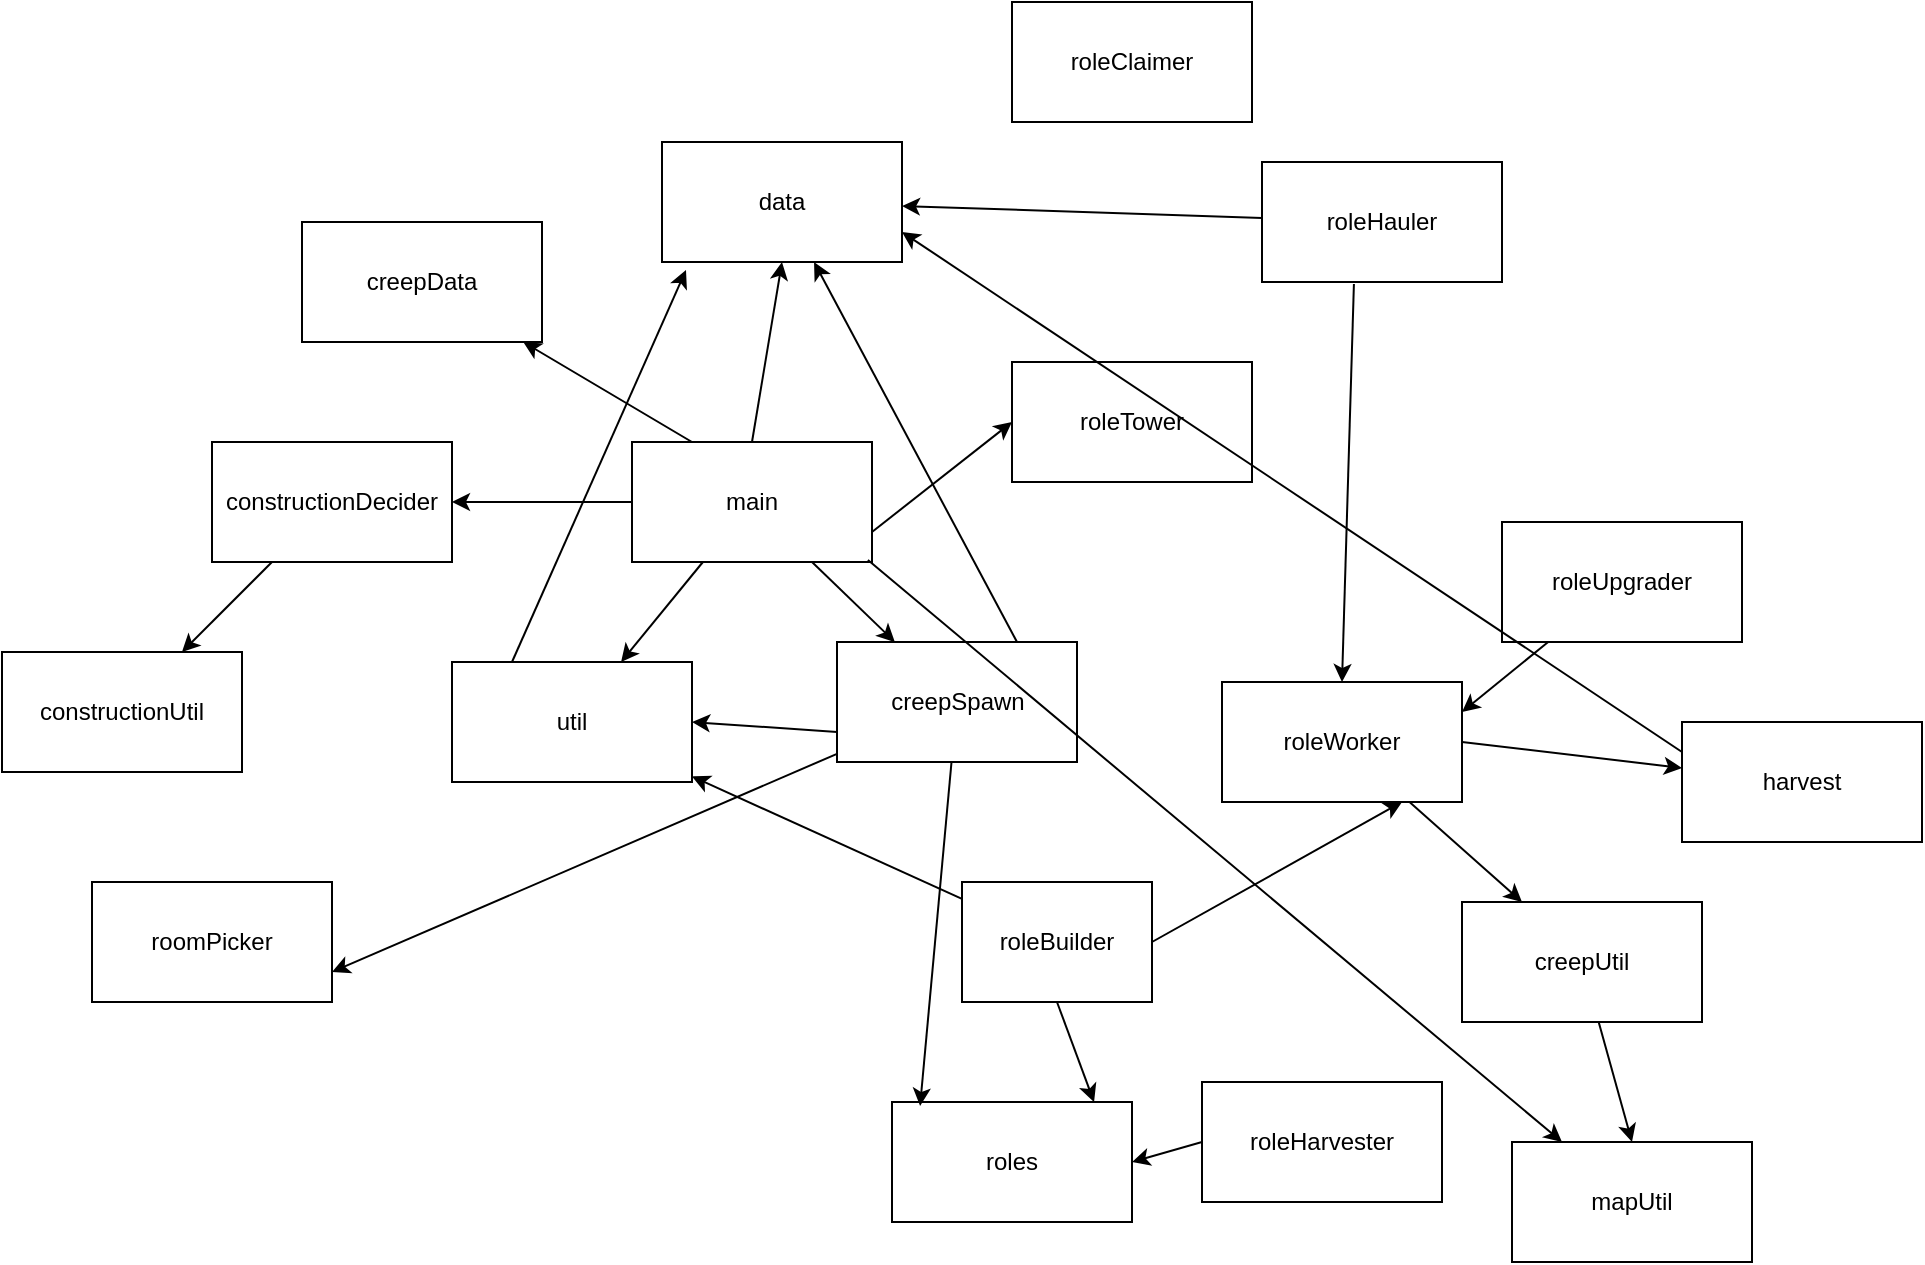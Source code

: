 <mxfile version="10.5.9" type="device"><diagram name="Page-1" id="9f46799a-70d6-7492-0946-bef42562c5a5"><mxGraphModel dx="692" dy="763" grid="1" gridSize="10" guides="1" tooltips="1" connect="1" arrows="1" fold="1" page="1" pageScale="1" pageWidth="1100" pageHeight="850" background="#ffffff" math="0" shadow="0"><root><mxCell id="0"/><mxCell id="1" parent="0"/><mxCell id="7zN23LGEX9oT9wJiIPXr-1" value="&lt;div&gt;main&lt;/div&gt;" style="rounded=0;whiteSpace=wrap;html=1;" vertex="1" parent="1"><mxGeometry x="405" y="320" width="120" height="60" as="geometry"/></mxCell><mxCell id="7zN23LGEX9oT9wJiIPXr-4" value="util" style="rounded=0;whiteSpace=wrap;html=1;" vertex="1" parent="1"><mxGeometry x="315" y="430" width="120" height="60" as="geometry"/></mxCell><mxCell id="7zN23LGEX9oT9wJiIPXr-5" value="&lt;div&gt;creepSpawn&lt;/div&gt;" style="rounded=0;whiteSpace=wrap;html=1;" vertex="1" parent="1"><mxGeometry x="507.5" y="420" width="120" height="60" as="geometry"/></mxCell><mxCell id="7zN23LGEX9oT9wJiIPXr-7" value="&lt;div&gt;data&lt;/div&gt;" style="rounded=0;whiteSpace=wrap;html=1;" vertex="1" parent="1"><mxGeometry x="420" y="170" width="120" height="60" as="geometry"/></mxCell><mxCell id="7zN23LGEX9oT9wJiIPXr-9" value="roleTower" style="rounded=0;whiteSpace=wrap;html=1;" vertex="1" parent="1"><mxGeometry x="595" y="280" width="120" height="60" as="geometry"/></mxCell><mxCell id="7zN23LGEX9oT9wJiIPXr-11" value="constructionDecider" style="rounded=0;whiteSpace=wrap;html=1;" vertex="1" parent="1"><mxGeometry x="195" y="320" width="120" height="60" as="geometry"/></mxCell><mxCell id="7zN23LGEX9oT9wJiIPXr-13" value="&lt;div&gt;mapUtil&lt;/div&gt;" style="rounded=0;whiteSpace=wrap;html=1;" vertex="1" parent="1"><mxGeometry x="845" y="670" width="120" height="60" as="geometry"/></mxCell><mxCell id="7zN23LGEX9oT9wJiIPXr-15" value="constructionUtil" style="rounded=0;whiteSpace=wrap;html=1;" vertex="1" parent="1"><mxGeometry x="90" y="425" width="120" height="60" as="geometry"/></mxCell><mxCell id="7zN23LGEX9oT9wJiIPXr-17" value="roleBuilder" style="rounded=0;whiteSpace=wrap;html=1;" vertex="1" parent="1"><mxGeometry x="570" y="540" width="95" height="60" as="geometry"/></mxCell><mxCell id="7zN23LGEX9oT9wJiIPXr-19" value="roleClaimer" style="rounded=0;whiteSpace=wrap;html=1;" vertex="1" parent="1"><mxGeometry x="595" y="100" width="120" height="60" as="geometry"/></mxCell><mxCell id="7zN23LGEX9oT9wJiIPXr-20" value="roles" style="rounded=0;whiteSpace=wrap;html=1;" vertex="1" parent="1"><mxGeometry x="535" y="650" width="120" height="60" as="geometry"/></mxCell><mxCell id="7zN23LGEX9oT9wJiIPXr-24" value="&lt;div&gt;roleWorker&lt;/div&gt;" style="rounded=0;whiteSpace=wrap;html=1;" vertex="1" parent="1"><mxGeometry x="700" y="440" width="120" height="60" as="geometry"/></mxCell><mxCell id="7zN23LGEX9oT9wJiIPXr-27" value="" style="endArrow=classic;html=1;" edge="1" parent="1" source="7zN23LGEX9oT9wJiIPXr-17" target="7zN23LGEX9oT9wJiIPXr-4"><mxGeometry width="50" height="50" relative="1" as="geometry"><mxPoint x="190" y="700" as="sourcePoint"/><mxPoint x="790" y="350" as="targetPoint"/></mxGeometry></mxCell><mxCell id="7zN23LGEX9oT9wJiIPXr-28" value="" style="endArrow=classic;html=1;" edge="1" parent="1" source="7zN23LGEX9oT9wJiIPXr-1" target="7zN23LGEX9oT9wJiIPXr-4"><mxGeometry width="50" height="50" relative="1" as="geometry"><mxPoint x="380" y="425" as="sourcePoint"/><mxPoint x="430" y="375" as="targetPoint"/></mxGeometry></mxCell><mxCell id="7zN23LGEX9oT9wJiIPXr-30" value="" style="endArrow=classic;html=1;exitX=0.75;exitY=1;exitDx=0;exitDy=0;" edge="1" parent="1" source="7zN23LGEX9oT9wJiIPXr-1" target="7zN23LGEX9oT9wJiIPXr-5"><mxGeometry width="50" height="50" relative="1" as="geometry"><mxPoint x="300" y="780" as="sourcePoint"/><mxPoint x="350" y="730" as="targetPoint"/></mxGeometry></mxCell><mxCell id="7zN23LGEX9oT9wJiIPXr-31" value="" style="endArrow=classic;html=1;entryX=0.5;entryY=1;entryDx=0;entryDy=0;exitX=0.5;exitY=0;exitDx=0;exitDy=0;" edge="1" parent="1" source="7zN23LGEX9oT9wJiIPXr-1" target="7zN23LGEX9oT9wJiIPXr-7"><mxGeometry width="50" height="50" relative="1" as="geometry"><mxPoint x="300" y="780" as="sourcePoint"/><mxPoint x="350" y="730" as="targetPoint"/></mxGeometry></mxCell><mxCell id="7zN23LGEX9oT9wJiIPXr-32" value="" style="endArrow=classic;html=1;entryX=0;entryY=0.5;entryDx=0;entryDy=0;exitX=1;exitY=0.75;exitDx=0;exitDy=0;" edge="1" parent="1" source="7zN23LGEX9oT9wJiIPXr-1" target="7zN23LGEX9oT9wJiIPXr-9"><mxGeometry width="50" height="50" relative="1" as="geometry"><mxPoint x="190" y="780" as="sourcePoint"/><mxPoint x="240" y="730" as="targetPoint"/></mxGeometry></mxCell><mxCell id="7zN23LGEX9oT9wJiIPXr-33" value="" style="endArrow=classic;html=1;entryX=1;entryY=0.5;entryDx=0;entryDy=0;exitX=0;exitY=0.5;exitDx=0;exitDy=0;" edge="1" parent="1" source="7zN23LGEX9oT9wJiIPXr-1" target="7zN23LGEX9oT9wJiIPXr-11"><mxGeometry width="50" height="50" relative="1" as="geometry"><mxPoint x="190" y="780" as="sourcePoint"/><mxPoint x="240" y="730" as="targetPoint"/></mxGeometry></mxCell><mxCell id="7zN23LGEX9oT9wJiIPXr-35" value="" style="endArrow=classic;html=1;exitX=0.983;exitY=0.983;exitDx=0;exitDy=0;exitPerimeter=0;" edge="1" parent="1" source="7zN23LGEX9oT9wJiIPXr-1"><mxGeometry width="50" height="50" relative="1" as="geometry"><mxPoint x="190" y="780" as="sourcePoint"/><mxPoint x="870" y="670" as="targetPoint"/></mxGeometry></mxCell><mxCell id="7zN23LGEX9oT9wJiIPXr-36" value="" style="endArrow=classic;html=1;entryX=0.75;entryY=0;entryDx=0;entryDy=0;" edge="1" parent="1" source="7zN23LGEX9oT9wJiIPXr-11" target="7zN23LGEX9oT9wJiIPXr-15"><mxGeometry width="50" height="50" relative="1" as="geometry"><mxPoint x="160" y="780" as="sourcePoint"/><mxPoint x="210" y="730" as="targetPoint"/></mxGeometry></mxCell><mxCell id="7zN23LGEX9oT9wJiIPXr-37" value="" style="endArrow=classic;html=1;entryX=0.842;entryY=0;entryDx=0;entryDy=0;entryPerimeter=0;exitX=0.5;exitY=1;exitDx=0;exitDy=0;" edge="1" parent="1" source="7zN23LGEX9oT9wJiIPXr-17" target="7zN23LGEX9oT9wJiIPXr-20"><mxGeometry width="50" height="50" relative="1" as="geometry"><mxPoint x="200" y="780" as="sourcePoint"/><mxPoint x="250" y="730" as="targetPoint"/></mxGeometry></mxCell><mxCell id="7zN23LGEX9oT9wJiIPXr-38" value="" style="endArrow=classic;html=1;entryX=0.75;entryY=1;entryDx=0;entryDy=0;exitX=1;exitY=0.5;exitDx=0;exitDy=0;" edge="1" parent="1" source="7zN23LGEX9oT9wJiIPXr-17" target="7zN23LGEX9oT9wJiIPXr-24"><mxGeometry width="50" height="50" relative="1" as="geometry"><mxPoint x="200" y="780" as="sourcePoint"/><mxPoint x="250" y="730" as="targetPoint"/></mxGeometry></mxCell><mxCell id="7zN23LGEX9oT9wJiIPXr-39" value="" style="endArrow=classic;html=1;entryX=1;entryY=0.5;entryDx=0;entryDy=0;exitX=0;exitY=0.5;exitDx=0;exitDy=0;" edge="1" parent="1" source="7zN23LGEX9oT9wJiIPXr-40" target="7zN23LGEX9oT9wJiIPXr-20"><mxGeometry width="50" height="50" relative="1" as="geometry"><mxPoint x="660" y="700" as="sourcePoint"/><mxPoint x="170" y="730" as="targetPoint"/></mxGeometry></mxCell><mxCell id="7zN23LGEX9oT9wJiIPXr-40" value="roleHarvester" style="rounded=0;whiteSpace=wrap;html=1;" vertex="1" parent="1"><mxGeometry x="690" y="640" width="120" height="60" as="geometry"/></mxCell><mxCell id="7zN23LGEX9oT9wJiIPXr-41" value="roleHauler" style="rounded=0;whiteSpace=wrap;html=1;" vertex="1" parent="1"><mxGeometry x="720" y="180" width="120" height="60" as="geometry"/></mxCell><mxCell id="7zN23LGEX9oT9wJiIPXr-42" value="" style="endArrow=classic;html=1;entryX=0.5;entryY=0;entryDx=0;entryDy=0;exitX=0.383;exitY=1.017;exitDx=0;exitDy=0;exitPerimeter=0;" edge="1" parent="1" source="7zN23LGEX9oT9wJiIPXr-41" target="7zN23LGEX9oT9wJiIPXr-24"><mxGeometry width="50" height="50" relative="1" as="geometry"><mxPoint x="360" y="770" as="sourcePoint"/><mxPoint x="410" y="720" as="targetPoint"/></mxGeometry></mxCell><mxCell id="7zN23LGEX9oT9wJiIPXr-43" value="" style="endArrow=classic;html=1;" edge="1" parent="1" source="7zN23LGEX9oT9wJiIPXr-41" target="7zN23LGEX9oT9wJiIPXr-7"><mxGeometry width="50" height="50" relative="1" as="geometry"><mxPoint x="620" y="250" as="sourcePoint"/><mxPoint x="670" y="200" as="targetPoint"/></mxGeometry></mxCell><mxCell id="7zN23LGEX9oT9wJiIPXr-44" value="roleUpgrader" style="rounded=0;whiteSpace=wrap;html=1;" vertex="1" parent="1"><mxGeometry x="840" y="360" width="120" height="60" as="geometry"/></mxCell><mxCell id="7zN23LGEX9oT9wJiIPXr-45" value="" style="endArrow=classic;html=1;entryX=1;entryY=0.25;entryDx=0;entryDy=0;" edge="1" parent="1" source="7zN23LGEX9oT9wJiIPXr-44" target="7zN23LGEX9oT9wJiIPXr-24"><mxGeometry width="50" height="50" relative="1" as="geometry"><mxPoint x="360" y="770" as="sourcePoint"/><mxPoint x="410" y="720" as="targetPoint"/></mxGeometry></mxCell><mxCell id="7zN23LGEX9oT9wJiIPXr-46" value="harvest" style="rounded=0;whiteSpace=wrap;html=1;" vertex="1" parent="1"><mxGeometry x="930" y="460" width="120" height="60" as="geometry"/></mxCell><mxCell id="7zN23LGEX9oT9wJiIPXr-47" value="" style="endArrow=classic;html=1;entryX=0;entryY=0.383;entryDx=0;entryDy=0;entryPerimeter=0;exitX=1;exitY=0.5;exitDx=0;exitDy=0;" edge="1" parent="1" source="7zN23LGEX9oT9wJiIPXr-24" target="7zN23LGEX9oT9wJiIPXr-46"><mxGeometry width="50" height="50" relative="1" as="geometry"><mxPoint x="550" y="770" as="sourcePoint"/><mxPoint x="600" y="720" as="targetPoint"/></mxGeometry></mxCell><mxCell id="7zN23LGEX9oT9wJiIPXr-48" value="creepUtil" style="rounded=0;whiteSpace=wrap;html=1;" vertex="1" parent="1"><mxGeometry x="820" y="550" width="120" height="60" as="geometry"/></mxCell><mxCell id="7zN23LGEX9oT9wJiIPXr-49" value="" style="endArrow=classic;html=1;entryX=0.25;entryY=0;entryDx=0;entryDy=0;" edge="1" parent="1" source="7zN23LGEX9oT9wJiIPXr-24" target="7zN23LGEX9oT9wJiIPXr-48"><mxGeometry width="50" height="50" relative="1" as="geometry"><mxPoint x="550" y="770" as="sourcePoint"/><mxPoint x="600" y="720" as="targetPoint"/></mxGeometry></mxCell><mxCell id="7zN23LGEX9oT9wJiIPXr-50" value="roomPicker" style="rounded=0;whiteSpace=wrap;html=1;" vertex="1" parent="1"><mxGeometry x="135" y="540" width="120" height="60" as="geometry"/></mxCell><mxCell id="7zN23LGEX9oT9wJiIPXr-52" value="" style="endArrow=classic;html=1;entryX=1;entryY=0.5;entryDx=0;entryDy=0;exitX=0;exitY=0.75;exitDx=0;exitDy=0;" edge="1" parent="1" source="7zN23LGEX9oT9wJiIPXr-5" target="7zN23LGEX9oT9wJiIPXr-4"><mxGeometry width="50" height="50" relative="1" as="geometry"><mxPoint x="220" y="780" as="sourcePoint"/><mxPoint x="270" y="730" as="targetPoint"/></mxGeometry></mxCell><mxCell id="7zN23LGEX9oT9wJiIPXr-53" value="" style="endArrow=classic;html=1;entryX=1;entryY=0.75;entryDx=0;entryDy=0;" edge="1" parent="1" source="7zN23LGEX9oT9wJiIPXr-5" target="7zN23LGEX9oT9wJiIPXr-50"><mxGeometry width="50" height="50" relative="1" as="geometry"><mxPoint x="220" y="780" as="sourcePoint"/><mxPoint x="270" y="730" as="targetPoint"/></mxGeometry></mxCell><mxCell id="7zN23LGEX9oT9wJiIPXr-54" value="" style="endArrow=classic;html=1;exitX=0.75;exitY=0;exitDx=0;exitDy=0;" edge="1" parent="1" source="7zN23LGEX9oT9wJiIPXr-5" target="7zN23LGEX9oT9wJiIPXr-7"><mxGeometry width="50" height="50" relative="1" as="geometry"><mxPoint x="150" y="780" as="sourcePoint"/><mxPoint x="200" y="730" as="targetPoint"/></mxGeometry></mxCell><mxCell id="7zN23LGEX9oT9wJiIPXr-55" value="" style="endArrow=classic;html=1;entryX=0.117;entryY=0.033;entryDx=0;entryDy=0;entryPerimeter=0;" edge="1" parent="1" source="7zN23LGEX9oT9wJiIPXr-5" target="7zN23LGEX9oT9wJiIPXr-20"><mxGeometry width="50" height="50" relative="1" as="geometry"><mxPoint x="180" y="780" as="sourcePoint"/><mxPoint x="230" y="730" as="targetPoint"/></mxGeometry></mxCell><mxCell id="7zN23LGEX9oT9wJiIPXr-56" value="" style="endArrow=classic;html=1;entryX=0.5;entryY=0;entryDx=0;entryDy=0;" edge="1" parent="1" source="7zN23LGEX9oT9wJiIPXr-48" target="7zN23LGEX9oT9wJiIPXr-13"><mxGeometry width="50" height="50" relative="1" as="geometry"><mxPoint x="310" y="810" as="sourcePoint"/><mxPoint x="360" y="760" as="targetPoint"/></mxGeometry></mxCell><mxCell id="7zN23LGEX9oT9wJiIPXr-57" value="" style="endArrow=classic;html=1;entryX=1;entryY=0.75;entryDx=0;entryDy=0;exitX=0;exitY=0.25;exitDx=0;exitDy=0;" edge="1" parent="1" source="7zN23LGEX9oT9wJiIPXr-46" target="7zN23LGEX9oT9wJiIPXr-7"><mxGeometry width="50" height="50" relative="1" as="geometry"><mxPoint x="310" y="810" as="sourcePoint"/><mxPoint x="360" y="760" as="targetPoint"/></mxGeometry></mxCell><mxCell id="7zN23LGEX9oT9wJiIPXr-59" value="" style="endArrow=classic;html=1;entryX=0.1;entryY=1.067;entryDx=0;entryDy=0;entryPerimeter=0;exitX=0.25;exitY=0;exitDx=0;exitDy=0;" edge="1" parent="1" source="7zN23LGEX9oT9wJiIPXr-4" target="7zN23LGEX9oT9wJiIPXr-7"><mxGeometry width="50" height="50" relative="1" as="geometry"><mxPoint x="340" y="720" as="sourcePoint"/><mxPoint x="390" y="670" as="targetPoint"/></mxGeometry></mxCell><mxCell id="7zN23LGEX9oT9wJiIPXr-64" value="creepData" style="rounded=0;whiteSpace=wrap;html=1;" vertex="1" parent="1"><mxGeometry x="240" y="210" width="120" height="60" as="geometry"/></mxCell><mxCell id="7zN23LGEX9oT9wJiIPXr-65" value="" style="endArrow=classic;html=1;exitX=0.25;exitY=0;exitDx=0;exitDy=0;" edge="1" parent="1" source="7zN23LGEX9oT9wJiIPXr-1" target="7zN23LGEX9oT9wJiIPXr-64"><mxGeometry width="50" height="50" relative="1" as="geometry"><mxPoint x="90" y="800" as="sourcePoint"/><mxPoint x="140" y="750" as="targetPoint"/></mxGeometry></mxCell></root></mxGraphModel></diagram></mxfile>